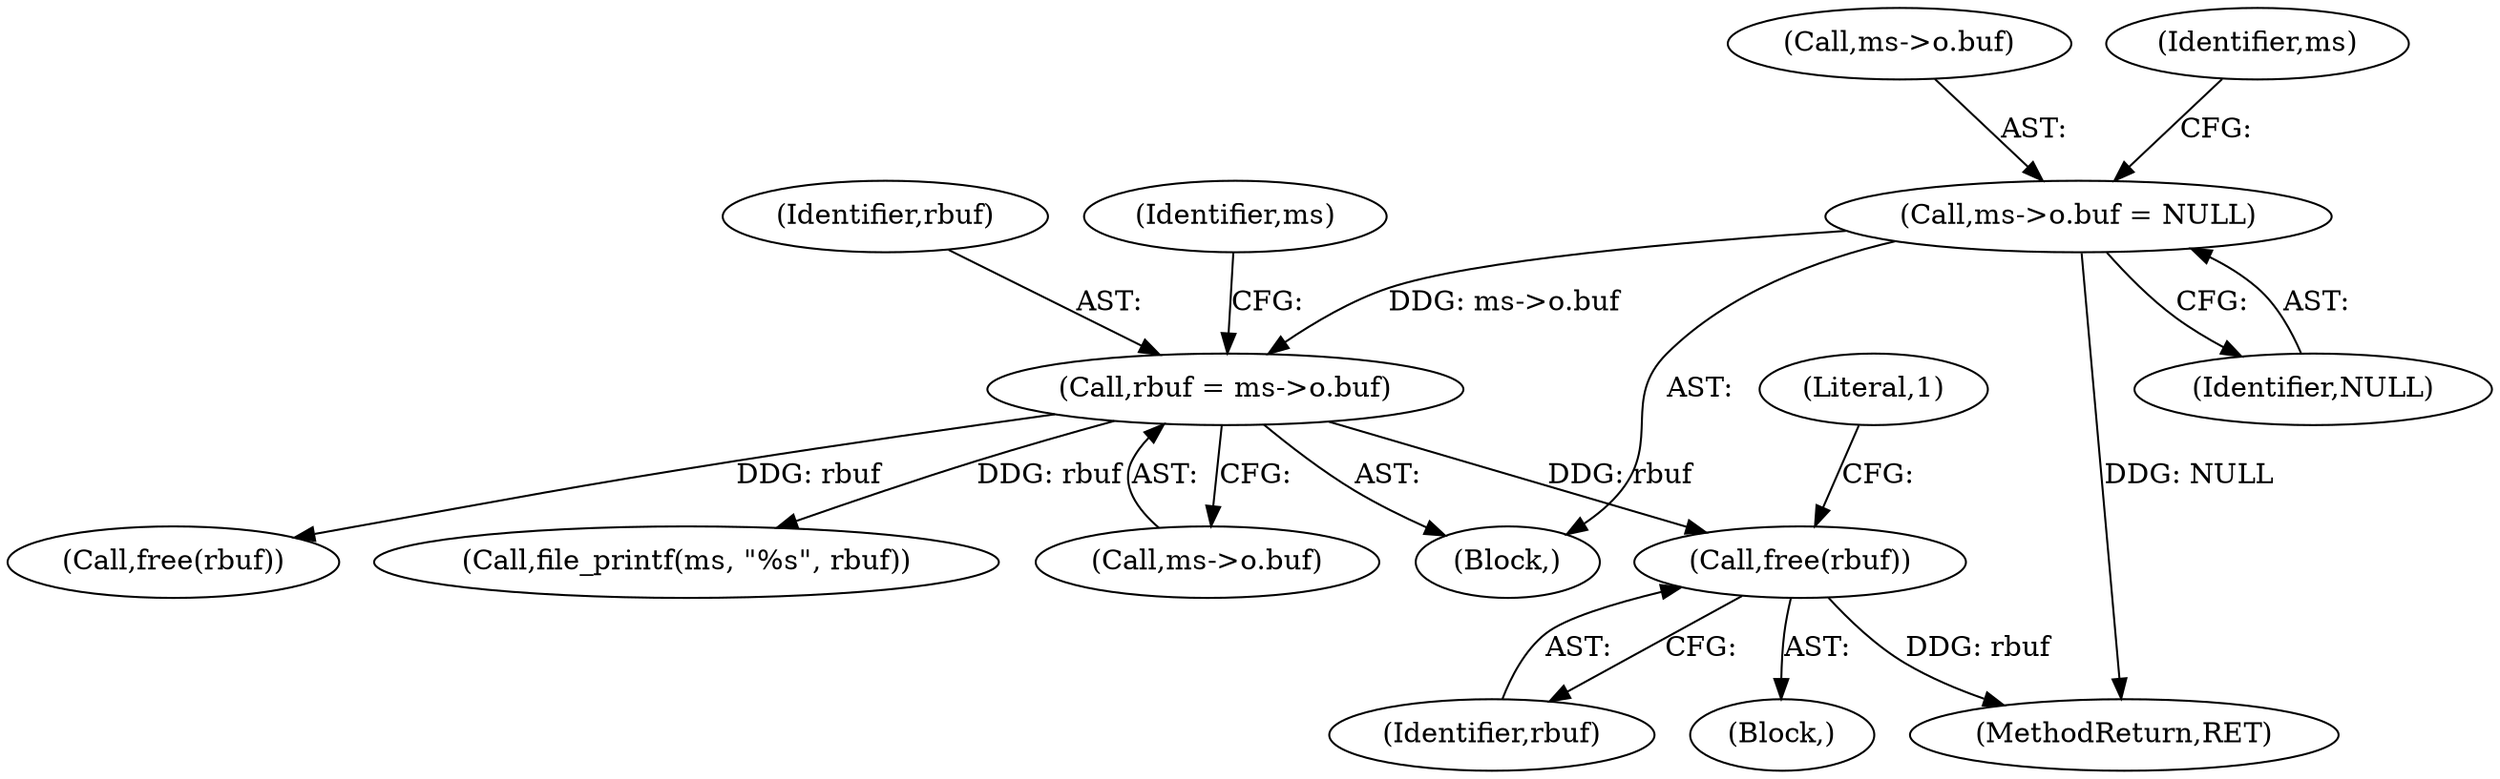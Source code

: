digraph "0_file_4a284c89d6ef11aca34da65da7d673050a5ea320_4@API" {
"1001634" [label="(Call,free(rbuf))"];
"1001588" [label="(Call,rbuf = ms->o.buf)"];
"1001550" [label="(Call,ms->o.buf = NULL)"];
"1001635" [label="(Identifier,rbuf)"];
"1001634" [label="(Call,free(rbuf))"];
"1001653" [label="(Call,free(rbuf))"];
"1001551" [label="(Call,ms->o.buf)"];
"1001598" [label="(Identifier,ms)"];
"1001559" [label="(Identifier,ms)"];
"1001588" [label="(Call,rbuf = ms->o.buf)"];
"1001556" [label="(Identifier,NULL)"];
"1001777" [label="(MethodReturn,RET)"];
"1001633" [label="(Block,)"];
"1001641" [label="(Call,file_printf(ms, \"%s\", rbuf))"];
"1001550" [label="(Call,ms->o.buf = NULL)"];
"1001589" [label="(Identifier,rbuf)"];
"1001590" [label="(Call,ms->o.buf)"];
"1001449" [label="(Block,)"];
"1001638" [label="(Literal,1)"];
"1001634" -> "1001633"  [label="AST: "];
"1001634" -> "1001635"  [label="CFG: "];
"1001635" -> "1001634"  [label="AST: "];
"1001638" -> "1001634"  [label="CFG: "];
"1001634" -> "1001777"  [label="DDG: rbuf"];
"1001588" -> "1001634"  [label="DDG: rbuf"];
"1001588" -> "1001449"  [label="AST: "];
"1001588" -> "1001590"  [label="CFG: "];
"1001589" -> "1001588"  [label="AST: "];
"1001590" -> "1001588"  [label="AST: "];
"1001598" -> "1001588"  [label="CFG: "];
"1001550" -> "1001588"  [label="DDG: ms->o.buf"];
"1001588" -> "1001641"  [label="DDG: rbuf"];
"1001588" -> "1001653"  [label="DDG: rbuf"];
"1001550" -> "1001449"  [label="AST: "];
"1001550" -> "1001556"  [label="CFG: "];
"1001551" -> "1001550"  [label="AST: "];
"1001556" -> "1001550"  [label="AST: "];
"1001559" -> "1001550"  [label="CFG: "];
"1001550" -> "1001777"  [label="DDG: NULL"];
}
